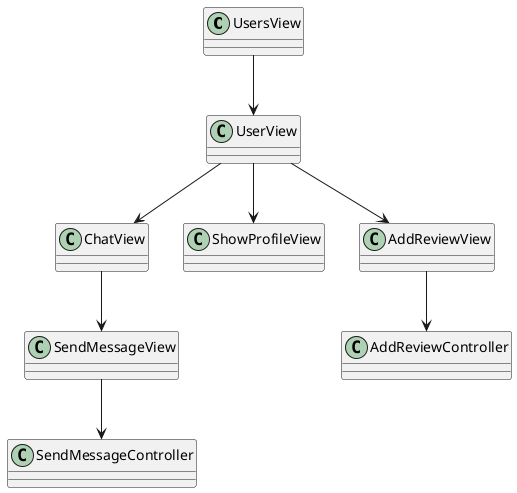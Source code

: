 @startuml

class UsersView
class UserView
class ChatView
class ShowProfileView
class SendMessageView
class SendMessageController

UsersView --> UserView
UserView --> ChatView
UserView --> ShowProfileView
UserView --> AddReviewView
AddReviewView --> AddReviewController
ChatView --> SendMessageView
SendMessageView --> SendMessageController

@enduml